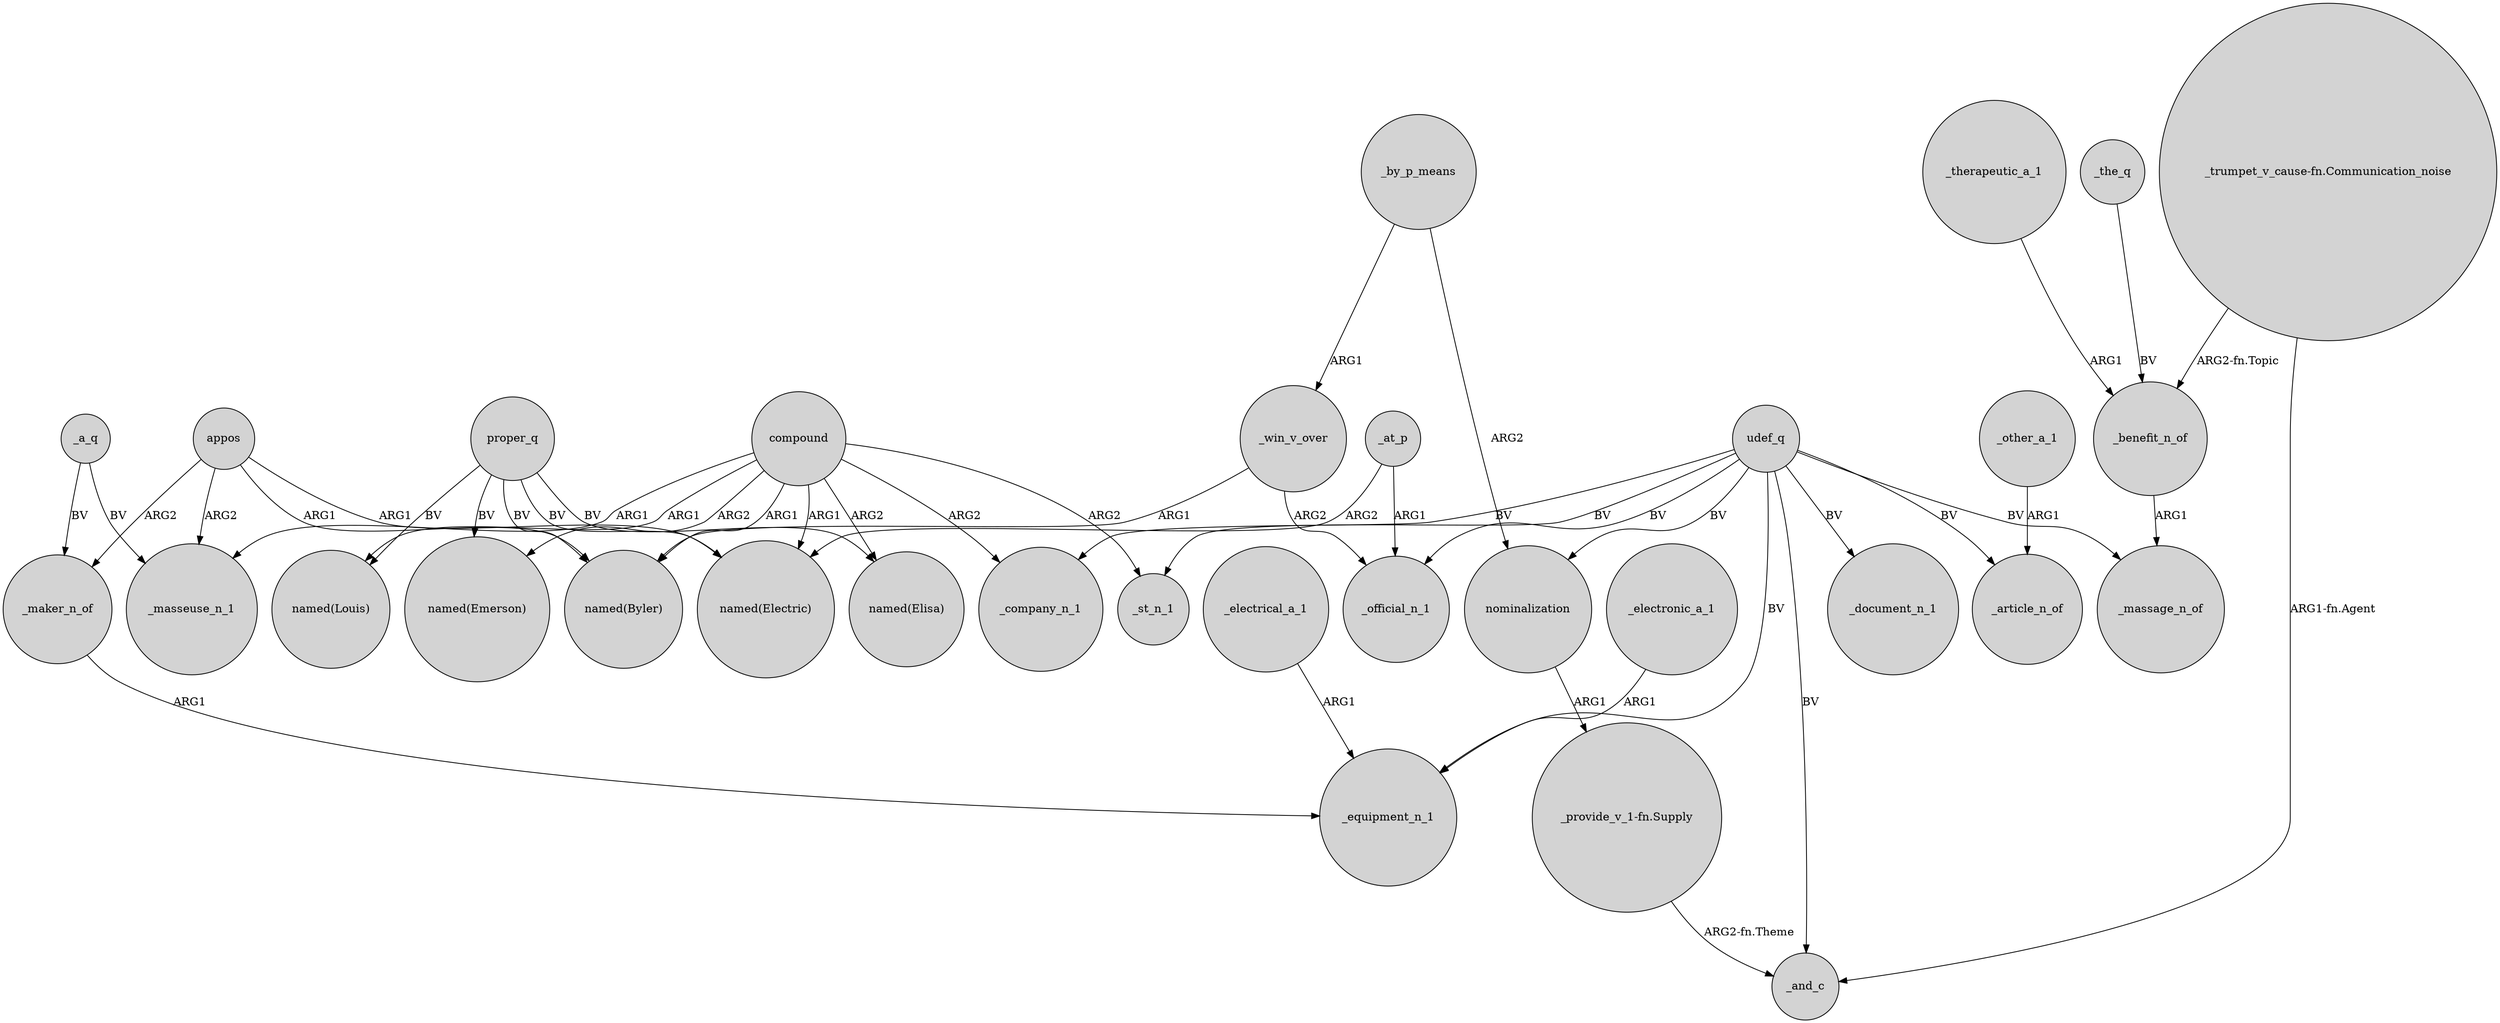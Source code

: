 digraph {
	node [shape=circle style=filled]
	appos -> _masseuse_n_1 [label=ARG2]
	_the_q -> _benefit_n_of [label=BV]
	proper_q -> "named(Byler)" [label=BV]
	udef_q -> _equipment_n_1 [label=BV]
	"_trumpet_v_cause-fn.Communication_noise" -> _and_c [label="ARG1-fn.Agent"]
	_by_p_means -> nominalization [label=ARG2]
	compound -> "named(Byler)" [label=ARG1]
	proper_q -> "named(Louis)" [label=BV]
	_electrical_a_1 -> _equipment_n_1 [label=ARG1]
	compound -> _masseuse_n_1 [label=ARG1]
	_win_v_over -> "named(Byler)" [label=ARG1]
	compound -> _company_n_1 [label=ARG2]
	udef_q -> _st_n_1 [label=BV]
	_maker_n_of -> _equipment_n_1 [label=ARG1]
	_electronic_a_1 -> _equipment_n_1 [label=ARG1]
	compound -> "named(Electric)" [label=ARG1]
	proper_q -> "named(Elisa)" [label=BV]
	"_provide_v_1-fn.Supply" -> _and_c [label="ARG2-fn.Theme"]
	nominalization -> "_provide_v_1-fn.Supply" [label=ARG1]
	udef_q -> _document_n_1 [label=BV]
	_other_a_1 -> _article_n_of [label=ARG1]
	appos -> _maker_n_of [label=ARG2]
	compound -> _st_n_1 [label=ARG2]
	compound -> "named(Louis)" [label=ARG1]
	proper_q -> "named(Emerson)" [label=BV]
	udef_q -> _massage_n_of [label=BV]
	appos -> "named(Byler)" [label=ARG1]
	_by_p_means -> _win_v_over [label=ARG1]
	_at_p -> "named(Electric)" [label=ARG2]
	_therapeutic_a_1 -> _benefit_n_of [label=ARG1]
	appos -> "named(Electric)" [label=ARG1]
	udef_q -> _official_n_1 [label=BV]
	proper_q -> "named(Electric)" [label=BV]
	_a_q -> _maker_n_of [label=BV]
	udef_q -> nominalization [label=BV]
	udef_q -> _article_n_of [label=BV]
	_a_q -> _masseuse_n_1 [label=BV]
	_at_p -> _official_n_1 [label=ARG1]
	compound -> "named(Elisa)" [label=ARG2]
	udef_q -> _and_c [label=BV]
	_benefit_n_of -> _massage_n_of [label=ARG1]
	"_trumpet_v_cause-fn.Communication_noise" -> _benefit_n_of [label="ARG2-fn.Topic"]
	udef_q -> _company_n_1 [label=BV]
	_win_v_over -> _official_n_1 [label=ARG2]
	compound -> "named(Emerson)" [label=ARG2]
}
